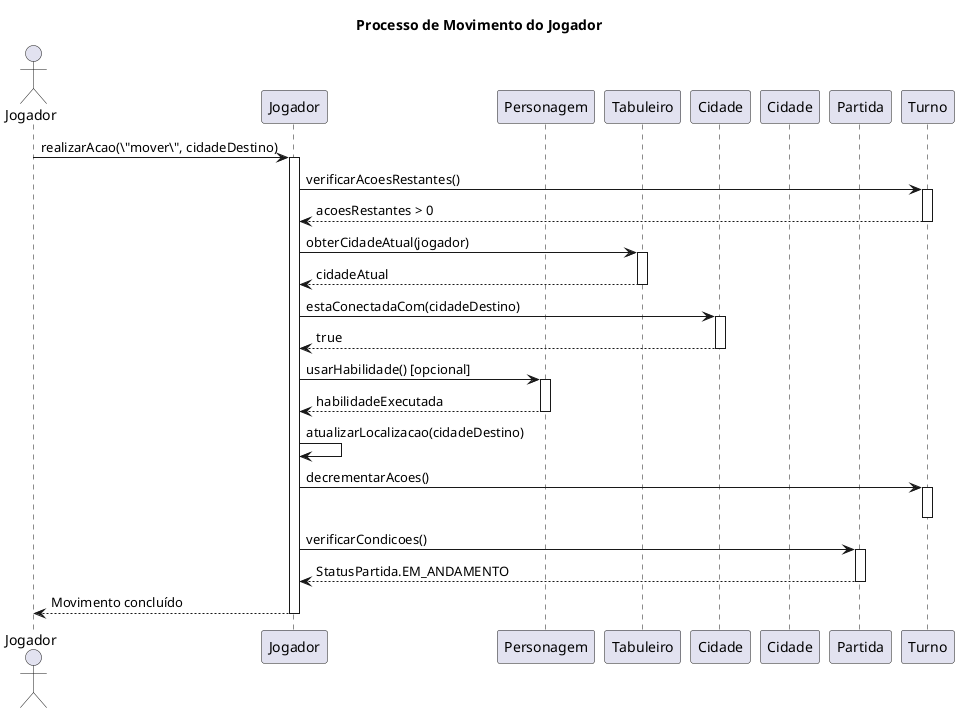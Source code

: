 @startuml JogadorMoverCidade
title Processo de Movimento do Jogador
'Classes
actor Jogador as player
participant "Jogador" as jogador
participant "Personagem" as personagem
participant "Tabuleiro" as tabuleiro
participant "Cidade" as cidadeAtual
participant "Cidade" as cidadeDestino
participant "Partida" as partida
participant "Turno" as turno

player -> jogador: realizarAcao(\"mover\", cidadeDestino)
activate jogador

jogador -> turno: verificarAcoesRestantes()
activate turno
turno --> jogador: acoesRestantes > 0
deactivate turno

jogador -> tabuleiro: obterCidadeAtual(jogador)
activate tabuleiro
tabuleiro --> jogador: cidadeAtual
deactivate tabuleiro

jogador -> cidadeAtual: estaConectadaCom(cidadeDestino)
activate cidadeAtual
cidadeAtual --> jogador: true
deactivate cidadeAtual

jogador -> personagem: usarHabilidade() [opcional]
activate personagem
personagem --> jogador: habilidadeExecutada
deactivate personagem

jogador -> jogador: atualizarLocalizacao(cidadeDestino)
jogador -> turno: decrementarAcoes()
activate turno
deactivate turno

jogador -> partida: verificarCondicoes()
activate partida
partida --> jogador: StatusPartida.EM_ANDAMENTO
deactivate partida

jogador --> player: Movimento concluído
deactivate jogador
@enduml